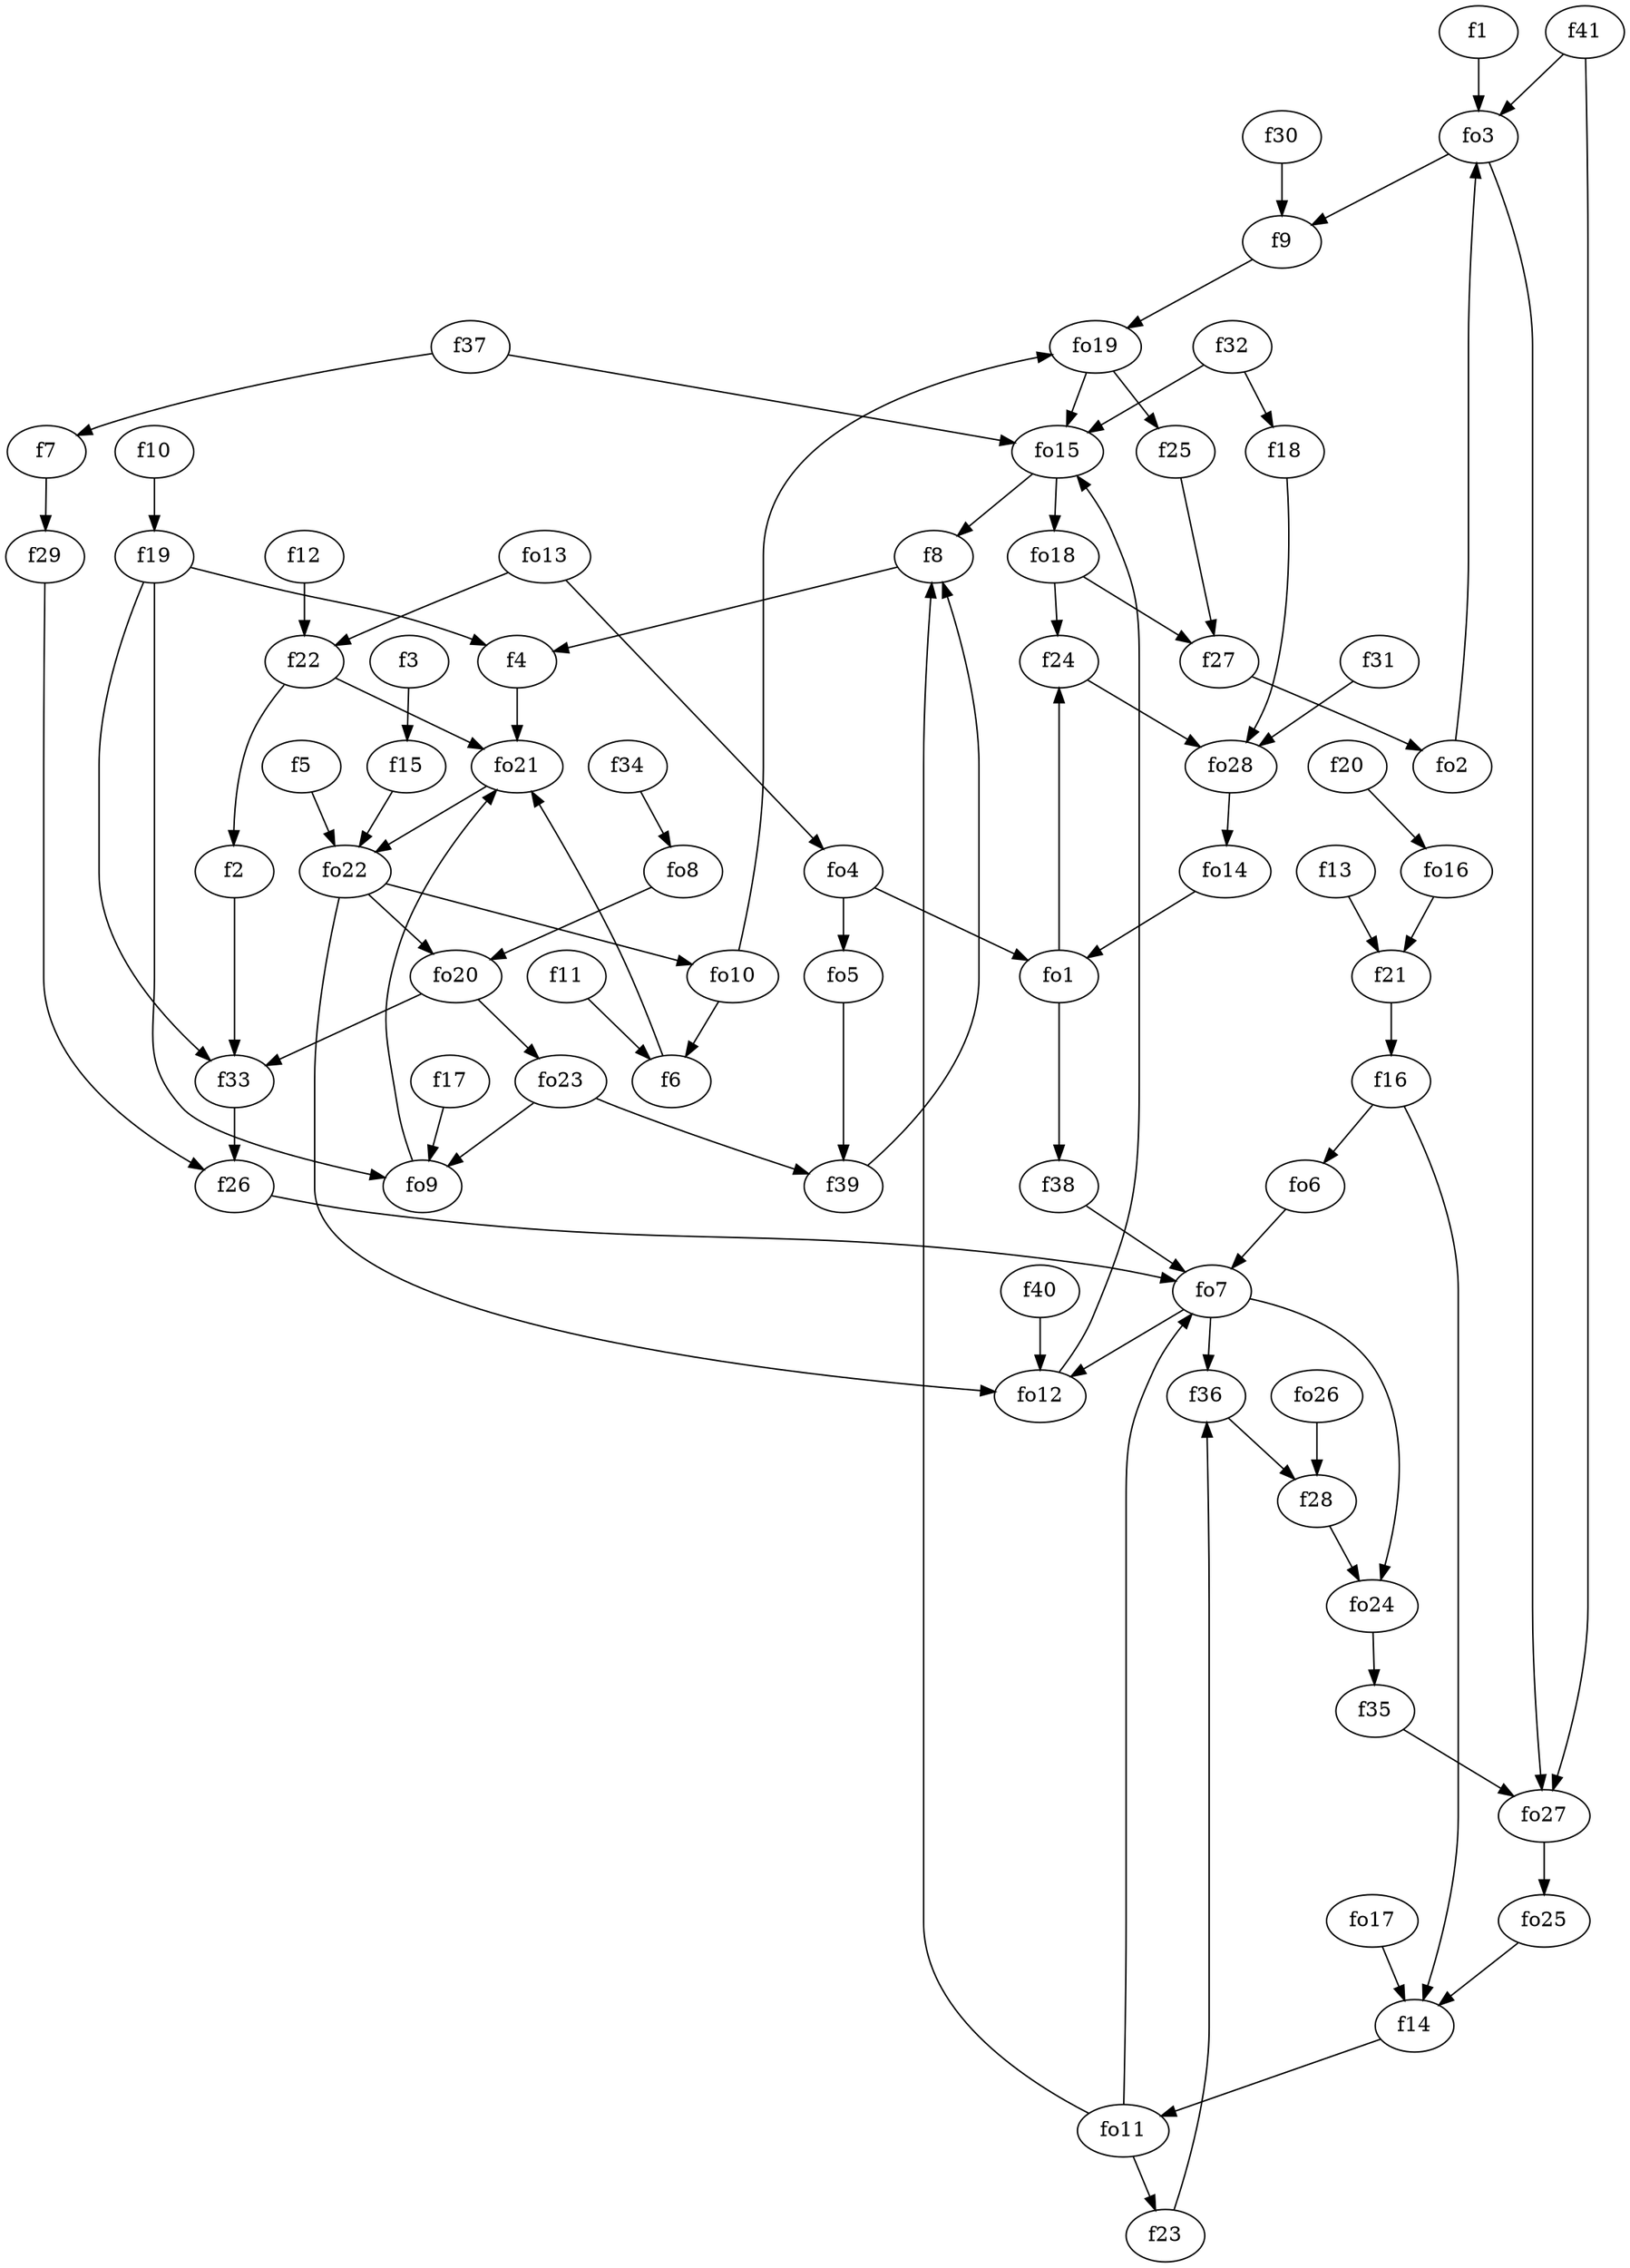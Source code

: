 strict digraph  {
f1;
f2;
f3;
f4;
f5;
f6;
f7;
f8;
f9;
f10;
f11;
f12;
f13;
f14;
f15;
f16;
f17;
f18;
f19;
f20;
f21;
f22;
f23;
f24;
f25;
f26;
f27;
f28;
f29;
f30;
f31;
f32;
f33;
f34;
f35;
f36;
f37;
f38;
f39;
f40;
f41;
fo1;
fo2;
fo3;
fo4;
fo5;
fo6;
fo7;
fo8;
fo9;
fo10;
fo11;
fo12;
fo13;
fo14;
fo15;
fo16;
fo17;
fo18;
fo19;
fo20;
fo21;
fo22;
fo23;
fo24;
fo25;
fo26;
fo27;
fo28;
f1 -> fo3  [weight=2];
f2 -> f33  [weight=2];
f3 -> f15  [weight=2];
f4 -> fo21  [weight=2];
f5 -> fo22  [weight=2];
f6 -> fo21  [weight=2];
f7 -> f29  [weight=2];
f8 -> f4  [weight=2];
f9 -> fo19  [weight=2];
f10 -> f19  [weight=2];
f11 -> f6  [weight=2];
f12 -> f22  [weight=2];
f13 -> f21  [weight=2];
f14 -> fo11  [weight=2];
f15 -> fo22  [weight=2];
f16 -> f14  [weight=2];
f16 -> fo6  [weight=2];
f17 -> fo9  [weight=2];
f18 -> fo28  [weight=2];
f19 -> fo9  [weight=2];
f19 -> f33  [weight=2];
f19 -> f4  [weight=2];
f20 -> fo16  [weight=2];
f21 -> f16  [weight=2];
f22 -> fo21  [weight=2];
f22 -> f2  [weight=2];
f23 -> f36  [weight=2];
f24 -> fo28  [weight=2];
f25 -> f27  [weight=2];
f26 -> fo7  [weight=2];
f27 -> fo2  [weight=2];
f28 -> fo24  [weight=2];
f29 -> f26  [weight=2];
f30 -> f9  [weight=2];
f31 -> fo28  [weight=2];
f32 -> f18  [weight=2];
f32 -> fo15  [weight=2];
f33 -> f26  [weight=2];
f34 -> fo8  [weight=2];
f35 -> fo27  [weight=2];
f36 -> f28  [weight=2];
f37 -> fo15  [weight=2];
f37 -> f7  [weight=2];
f38 -> fo7  [weight=2];
f39 -> f8  [weight=2];
f40 -> fo12  [weight=2];
f41 -> fo3  [weight=2];
f41 -> fo27  [weight=2];
fo1 -> f24  [weight=2];
fo1 -> f38  [weight=2];
fo2 -> fo3  [weight=2];
fo3 -> f9  [weight=2];
fo3 -> fo27  [weight=2];
fo4 -> fo5  [weight=2];
fo4 -> fo1  [weight=2];
fo5 -> f39  [weight=2];
fo6 -> fo7  [weight=2];
fo7 -> fo24  [weight=2];
fo7 -> f36  [weight=2];
fo7 -> fo12  [weight=2];
fo8 -> fo20  [weight=2];
fo9 -> fo21  [weight=2];
fo10 -> f6  [weight=2];
fo10 -> fo19  [weight=2];
fo11 -> f23  [weight=2];
fo11 -> fo7  [weight=2];
fo11 -> f8  [weight=2];
fo12 -> fo15  [weight=2];
fo13 -> f22  [weight=2];
fo13 -> fo4  [weight=2];
fo14 -> fo1  [weight=2];
fo15 -> f8  [weight=2];
fo15 -> fo18  [weight=2];
fo16 -> f21  [weight=2];
fo17 -> f14  [weight=2];
fo18 -> f27  [weight=2];
fo18 -> f24  [weight=2];
fo19 -> f25  [weight=2];
fo19 -> fo15  [weight=2];
fo20 -> fo23  [weight=2];
fo20 -> f33  [weight=2];
fo21 -> fo22  [weight=2];
fo22 -> fo10  [weight=2];
fo22 -> fo12  [weight=2];
fo22 -> fo20  [weight=2];
fo23 -> f39  [weight=2];
fo23 -> fo9  [weight=2];
fo24 -> f35  [weight=2];
fo25 -> f14  [weight=2];
fo26 -> f28  [weight=2];
fo27 -> fo25  [weight=2];
fo28 -> fo14  [weight=2];
}
